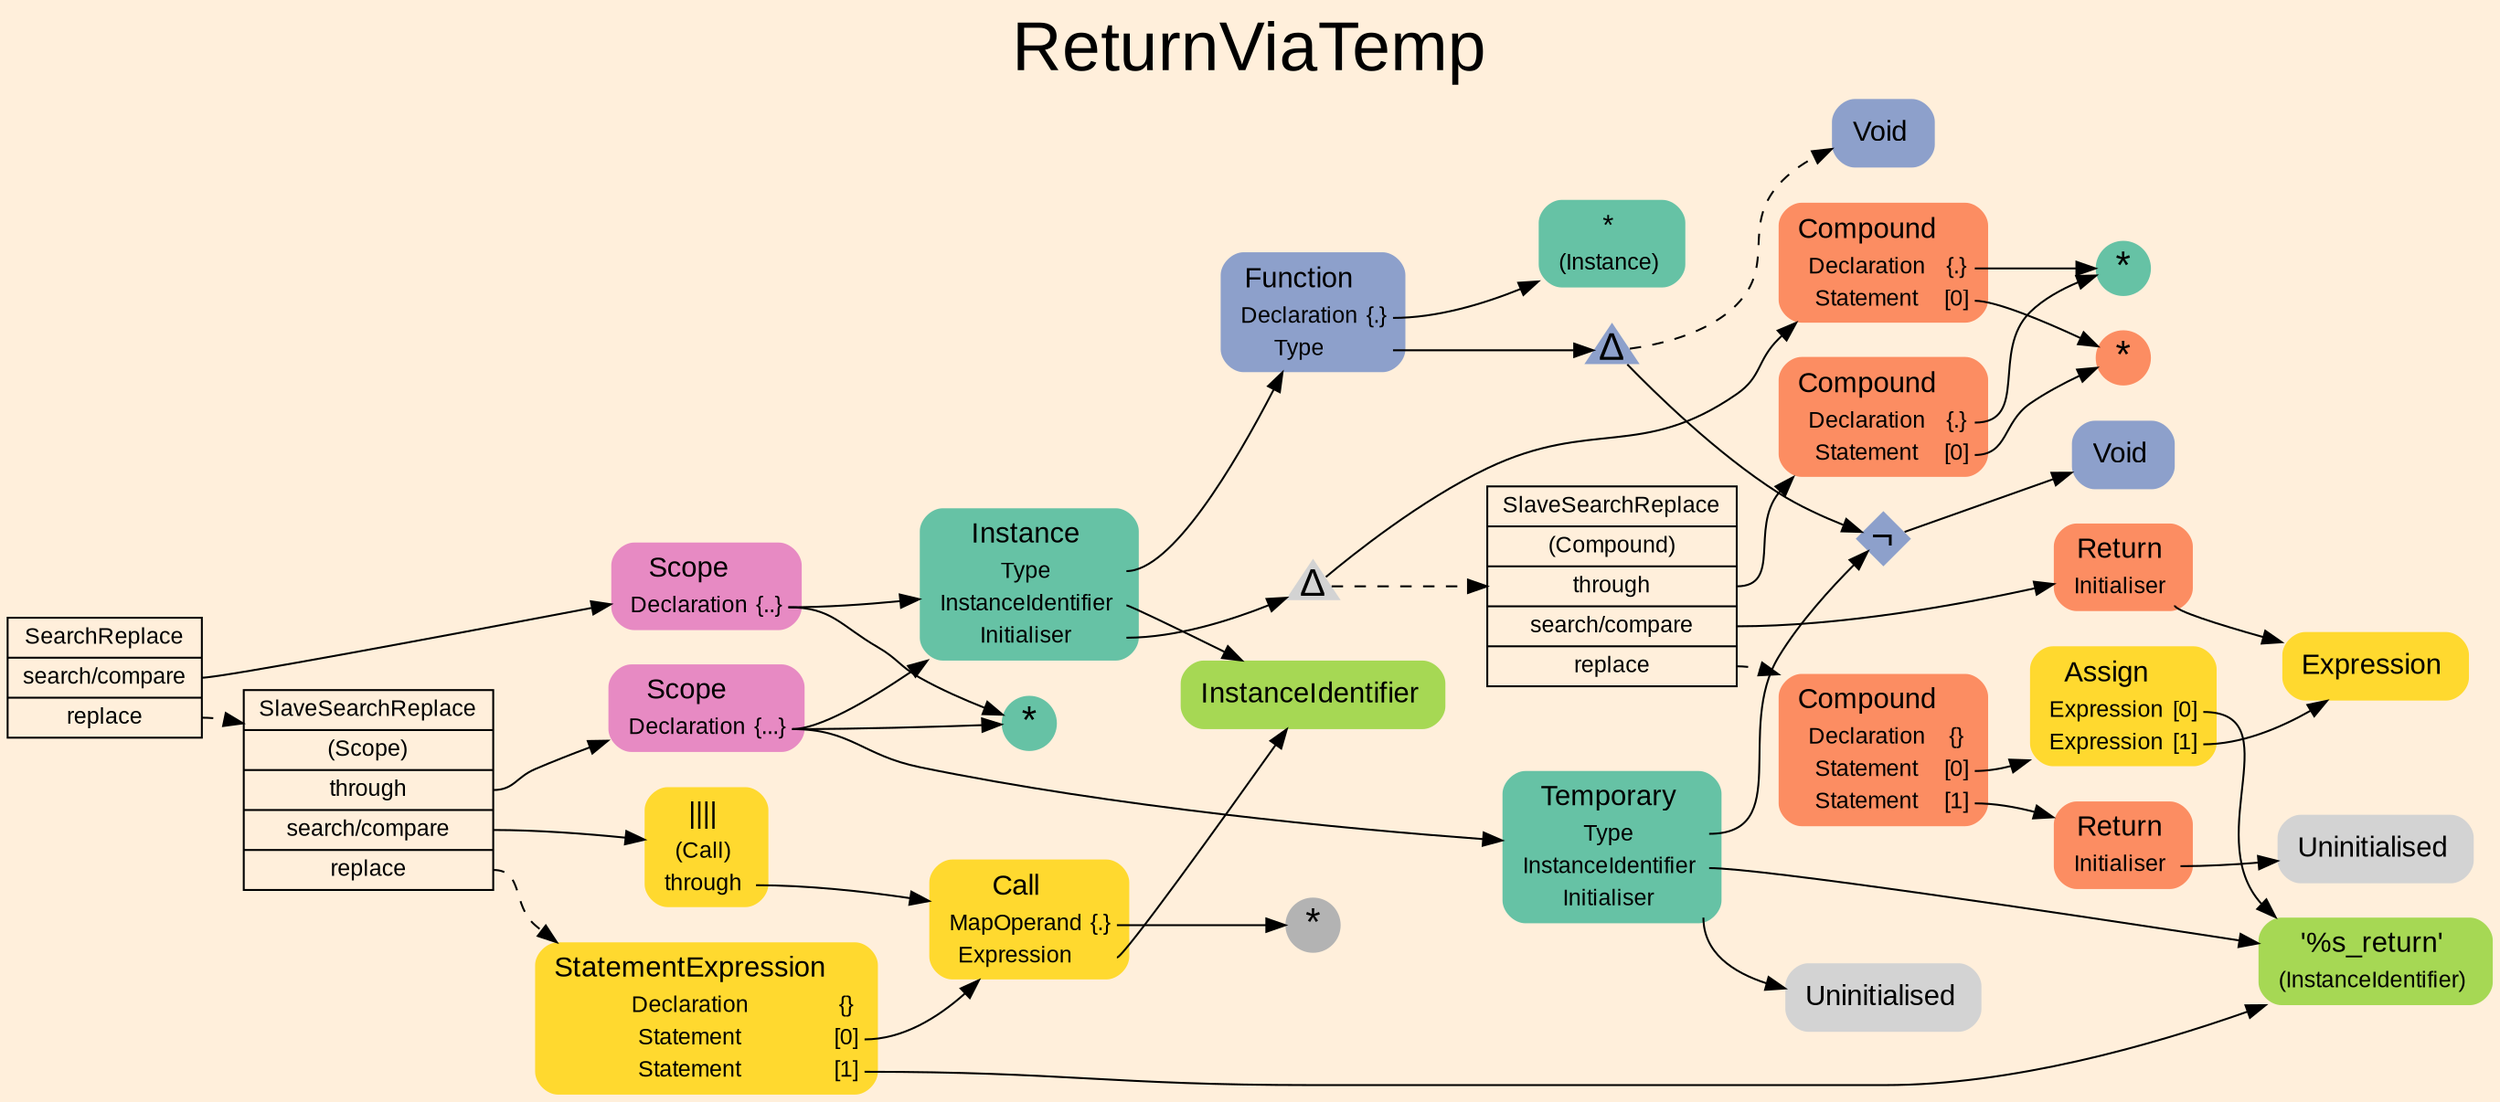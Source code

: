 digraph "ReturnViaTemp" {
label = "ReturnViaTemp"
labelloc = t
fontsize = "36"
graph [
    rankdir = "LR"
    ranksep = 0.3
    bgcolor = antiquewhite1
    color = black
    fontcolor = black
    fontname = "Arial"
];
node [
    fontname = "Arial"
];
edge [
    fontname = "Arial"
];

// -------------------- transformation figure --------------------
"CR#B-4-18" [
    // -------- block CR#B-4-18 ----------
    shape = "record"
    fillcolor = antiquewhite1
    label = "<fixed> SearchReplace | <port0> search/compare | <port1> replace"
    style = "filled"
    fontsize = "12"
    color = black
    fontcolor = black
];

"#B-2-342" [
    // -------- block #B-2-342 ----------
    shape = "plaintext"
    fillcolor = "/set28/4"
    label = <<TABLE BORDER="0" CELLBORDER="0" CELLSPACING="0">
     <TR><TD><FONT POINT-SIZE="15.0">Scope</FONT></TD><TD></TD></TR>
     <TR><TD>Declaration</TD><TD PORT="port0">{..}</TD></TR>
    </TABLE>>
    style = "rounded,filled"
    fontsize = "12"
];

"#B-2-345" [
    // -------- block #B-2-345 ----------
    shape = "circle"
    fillcolor = "/set28/1"
    label = <*>
    style = "filled"
    fontsize = "20"
    penwidth = 0.0
    fixedsize = true
    width = 0.4
    height = 0.4
];

"#B-2-344" [
    // -------- block #B-2-344 ----------
    shape = "plaintext"
    fillcolor = "/set28/1"
    label = <<TABLE BORDER="0" CELLBORDER="0" CELLSPACING="0">
     <TR><TD><FONT POINT-SIZE="15.0">Instance</FONT></TD><TD></TD></TR>
     <TR><TD>Type</TD><TD PORT="port0"></TD></TR>
     <TR><TD>InstanceIdentifier</TD><TD PORT="port1"></TD></TR>
     <TR><TD>Initialiser</TD><TD PORT="port2"></TD></TR>
    </TABLE>>
    style = "rounded,filled"
    fontsize = "12"
];

"#B-2-347" [
    // -------- block #B-2-347 ----------
    shape = "plaintext"
    fillcolor = "/set28/3"
    label = <<TABLE BORDER="0" CELLBORDER="0" CELLSPACING="0">
     <TR><TD><FONT POINT-SIZE="15.0">Function</FONT></TD><TD></TD></TR>
     <TR><TD>Declaration</TD><TD PORT="port0">{.}</TD></TR>
     <TR><TD>Type</TD><TD PORT="port1"></TD></TR>
    </TABLE>>
    style = "rounded,filled"
    fontsize = "12"
];

"#B-2-357" [
    // -------- block #B-2-357 ----------
    shape = "plaintext"
    fillcolor = "/set28/1"
    label = <<TABLE BORDER="0" CELLBORDER="0" CELLSPACING="0">
     <TR><TD><FONT POINT-SIZE="15.0">*</FONT></TD><TD></TD></TR>
     <TR><TD>(Instance)</TD><TD PORT="port0"></TD></TR>
    </TABLE>>
    style = "rounded,filled"
    fontsize = "12"
];

"#B-2-369" [
    // -------- block #B-2-369 ----------
    shape = "triangle"
    fillcolor = "/set28/3"
    label = <Δ>
    style = "filled"
    fontsize = "20"
    penwidth = 0.0
    fixedsize = true
    width = 0.4
    height = 0.4
];

"#B-2-348" [
    // -------- block #B-2-348 ----------
    shape = "diamond"
    fillcolor = "/set28/3"
    label = <¬>
    style = "filled"
    fontsize = "20"
    penwidth = 0.0
    fixedsize = true
    width = 0.4
    height = 0.4
];

"#B-2-349" [
    // -------- block #B-2-349 ----------
    shape = "plaintext"
    fillcolor = "/set28/3"
    label = <<TABLE BORDER="0" CELLBORDER="0" CELLSPACING="0">
     <TR><TD><FONT POINT-SIZE="15.0">Void</FONT></TD><TD></TD></TR>
    </TABLE>>
    style = "rounded,filled"
    fontsize = "12"
];

"#B-2-374" [
    // -------- block #B-2-374 ----------
    shape = "plaintext"
    fillcolor = "/set28/3"
    label = <<TABLE BORDER="0" CELLBORDER="0" CELLSPACING="0">
     <TR><TD><FONT POINT-SIZE="15.0">Void</FONT></TD><TD></TD></TR>
    </TABLE>>
    style = "rounded,filled"
    fontsize = "12"
];

"#B-2-355" [
    // -------- block #B-2-355 ----------
    shape = "plaintext"
    fillcolor = "/set28/5"
    label = <<TABLE BORDER="0" CELLBORDER="0" CELLSPACING="0">
     <TR><TD><FONT POINT-SIZE="15.0">InstanceIdentifier</FONT></TD><TD></TD></TR>
    </TABLE>>
    style = "rounded,filled"
    fontsize = "12"
];

"#B-2-370" [
    // -------- block #B-2-370 ----------
    shape = "triangle"
    label = <Δ>
    style = "filled"
    fontsize = "20"
    penwidth = 0.0
    fixedsize = true
    width = 0.4
    height = 0.4
];

"#B-2-350" [
    // -------- block #B-2-350 ----------
    shape = "plaintext"
    fillcolor = "/set28/2"
    label = <<TABLE BORDER="0" CELLBORDER="0" CELLSPACING="0">
     <TR><TD><FONT POINT-SIZE="15.0">Compound</FONT></TD><TD></TD></TR>
     <TR><TD>Declaration</TD><TD PORT="port0">{.}</TD></TR>
     <TR><TD>Statement</TD><TD PORT="port1">[0]</TD></TR>
    </TABLE>>
    style = "rounded,filled"
    fontsize = "12"
];

"#B-2-354" [
    // -------- block #B-2-354 ----------
    shape = "circle"
    fillcolor = "/set28/1"
    label = <*>
    style = "filled"
    fontsize = "20"
    penwidth = 0.0
    fixedsize = true
    width = 0.4
    height = 0.4
];

"#B-2-353" [
    // -------- block #B-2-353 ----------
    shape = "circle"
    fillcolor = "/set28/2"
    label = <*>
    style = "filled"
    fontsize = "20"
    penwidth = 0.0
    fixedsize = true
    width = 0.4
    height = 0.4
];

"#B-2-371" [
    // -------- block #B-2-371 ----------
    shape = "record"
    fillcolor = antiquewhite1
    label = "<fixed> SlaveSearchReplace | <port0> (Compound) | <port1> through | <port2> search/compare | <port3> replace"
    style = "filled"
    fontsize = "12"
    color = black
    fontcolor = black
];

"#B-2-351" [
    // -------- block #B-2-351 ----------
    shape = "plaintext"
    fillcolor = "/set28/2"
    label = <<TABLE BORDER="0" CELLBORDER="0" CELLSPACING="0">
     <TR><TD><FONT POINT-SIZE="15.0">Compound</FONT></TD><TD></TD></TR>
     <TR><TD>Declaration</TD><TD PORT="port0">{.}</TD></TR>
     <TR><TD>Statement</TD><TD PORT="port1">[0]</TD></TR>
    </TABLE>>
    style = "rounded,filled"
    fontsize = "12"
];

"#B-2-364" [
    // -------- block #B-2-364 ----------
    shape = "plaintext"
    fillcolor = "/set28/2"
    label = <<TABLE BORDER="0" CELLBORDER="0" CELLSPACING="0">
     <TR><TD><FONT POINT-SIZE="15.0">Return</FONT></TD><TD></TD></TR>
     <TR><TD>Initialiser</TD><TD PORT="port0"></TD></TR>
    </TABLE>>
    style = "rounded,filled"
    fontsize = "12"
];

"#B-2-366" [
    // -------- block #B-2-366 ----------
    shape = "plaintext"
    fillcolor = "/set28/6"
    label = <<TABLE BORDER="0" CELLBORDER="0" CELLSPACING="0">
     <TR><TD><FONT POINT-SIZE="15.0">Expression</FONT></TD><TD></TD></TR>
    </TABLE>>
    style = "rounded,filled"
    fontsize = "12"
];

"#B-2-352" [
    // -------- block #B-2-352 ----------
    shape = "plaintext"
    fillcolor = "/set28/2"
    label = <<TABLE BORDER="0" CELLBORDER="0" CELLSPACING="0">
     <TR><TD><FONT POINT-SIZE="15.0">Compound</FONT></TD><TD></TD></TR>
     <TR><TD>Declaration</TD><TD PORT="port0">{}</TD></TR>
     <TR><TD>Statement</TD><TD PORT="port1">[0]</TD></TR>
     <TR><TD>Statement</TD><TD PORT="port2">[1]</TD></TR>
    </TABLE>>
    style = "rounded,filled"
    fontsize = "12"
];

"#B-2-362" [
    // -------- block #B-2-362 ----------
    shape = "plaintext"
    fillcolor = "/set28/6"
    label = <<TABLE BORDER="0" CELLBORDER="0" CELLSPACING="0">
     <TR><TD><FONT POINT-SIZE="15.0">Assign</FONT></TD><TD></TD></TR>
     <TR><TD>Expression</TD><TD PORT="port0">[0]</TD></TR>
     <TR><TD>Expression</TD><TD PORT="port1">[1]</TD></TR>
    </TABLE>>
    style = "rounded,filled"
    fontsize = "12"
];

"#B-2-363" [
    // -------- block #B-2-363 ----------
    shape = "plaintext"
    fillcolor = "/set28/5"
    label = <<TABLE BORDER="0" CELLBORDER="0" CELLSPACING="0">
     <TR><TD><FONT POINT-SIZE="15.0">'%s_return'</FONT></TD><TD></TD></TR>
     <TR><TD>(InstanceIdentifier)</TD><TD PORT="port0"></TD></TR>
    </TABLE>>
    style = "rounded,filled"
    fontsize = "12"
];

"#B-2-365" [
    // -------- block #B-2-365 ----------
    shape = "plaintext"
    fillcolor = "/set28/2"
    label = <<TABLE BORDER="0" CELLBORDER="0" CELLSPACING="0">
     <TR><TD><FONT POINT-SIZE="15.0">Return</FONT></TD><TD></TD></TR>
     <TR><TD>Initialiser</TD><TD PORT="port0"></TD></TR>
    </TABLE>>
    style = "rounded,filled"
    fontsize = "12"
];

"#B-2-372" [
    // -------- block #B-2-372 ----------
    shape = "plaintext"
    label = <<TABLE BORDER="0" CELLBORDER="0" CELLSPACING="0">
     <TR><TD><FONT POINT-SIZE="15.0">Uninitialised</FONT></TD><TD></TD></TR>
    </TABLE>>
    style = "rounded,filled"
    fontsize = "12"
];

"#B-2-373" [
    // -------- block #B-2-373 ----------
    shape = "record"
    fillcolor = antiquewhite1
    label = "<fixed> SlaveSearchReplace | <port0> (Scope) | <port1> through | <port2> search/compare | <port3> replace"
    style = "filled"
    fontsize = "12"
    color = black
    fontcolor = black
];

"#B-2-343" [
    // -------- block #B-2-343 ----------
    shape = "plaintext"
    fillcolor = "/set28/4"
    label = <<TABLE BORDER="0" CELLBORDER="0" CELLSPACING="0">
     <TR><TD><FONT POINT-SIZE="15.0">Scope</FONT></TD><TD></TD></TR>
     <TR><TD>Declaration</TD><TD PORT="port0">{...}</TD></TR>
    </TABLE>>
    style = "rounded,filled"
    fontsize = "12"
];

"#B-2-360" [
    // -------- block #B-2-360 ----------
    shape = "plaintext"
    fillcolor = "/set28/1"
    label = <<TABLE BORDER="0" CELLBORDER="0" CELLSPACING="0">
     <TR><TD><FONT POINT-SIZE="15.0">Temporary</FONT></TD><TD></TD></TR>
     <TR><TD>Type</TD><TD PORT="port0"></TD></TR>
     <TR><TD>InstanceIdentifier</TD><TD PORT="port1"></TD></TR>
     <TR><TD>Initialiser</TD><TD PORT="port2"></TD></TR>
    </TABLE>>
    style = "rounded,filled"
    fontsize = "12"
];

"#B-2-375" [
    // -------- block #B-2-375 ----------
    shape = "plaintext"
    label = <<TABLE BORDER="0" CELLBORDER="0" CELLSPACING="0">
     <TR><TD><FONT POINT-SIZE="15.0">Uninitialised</FONT></TD><TD></TD></TR>
    </TABLE>>
    style = "rounded,filled"
    fontsize = "12"
];

"#B-2-368" [
    // -------- block #B-2-368 ----------
    shape = "plaintext"
    fillcolor = "/set28/6"
    label = <<TABLE BORDER="0" CELLBORDER="0" CELLSPACING="0">
     <TR><TD><FONT POINT-SIZE="15.0">||||</FONT></TD><TD></TD></TR>
     <TR><TD>(Call)</TD><TD PORT="port0"></TD></TR>
     <TR><TD>through</TD><TD PORT="port1"></TD></TR>
    </TABLE>>
    style = "rounded,filled"
    fontsize = "12"
];

"#B-2-358" [
    // -------- block #B-2-358 ----------
    shape = "plaintext"
    fillcolor = "/set28/6"
    label = <<TABLE BORDER="0" CELLBORDER="0" CELLSPACING="0">
     <TR><TD><FONT POINT-SIZE="15.0">Call</FONT></TD><TD></TD></TR>
     <TR><TD>MapOperand</TD><TD PORT="port0">{.}</TD></TR>
     <TR><TD>Expression</TD><TD PORT="port1"></TD></TR>
    </TABLE>>
    style = "rounded,filled"
    fontsize = "12"
];

"#B-2-359" [
    // -------- block #B-2-359 ----------
    shape = "circle"
    fillcolor = "/set28/8"
    label = <*>
    style = "filled"
    fontsize = "20"
    penwidth = 0.0
    fixedsize = true
    width = 0.4
    height = 0.4
];

"#B-2-367" [
    // -------- block #B-2-367 ----------
    shape = "plaintext"
    fillcolor = "/set28/6"
    label = <<TABLE BORDER="0" CELLBORDER="0" CELLSPACING="0">
     <TR><TD><FONT POINT-SIZE="15.0">StatementExpression</FONT></TD><TD></TD></TR>
     <TR><TD>Declaration</TD><TD PORT="port0">{}</TD></TR>
     <TR><TD>Statement</TD><TD PORT="port1">[0]</TD></TR>
     <TR><TD>Statement</TD><TD PORT="port2">[1]</TD></TR>
    </TABLE>>
    style = "rounded,filled"
    fontsize = "12"
];

"CR#B-4-18":port0 -> "#B-2-342" [
    color = black
    fontcolor = black
];

"CR#B-4-18":port1 -> "#B-2-373" [
    style="dashed"
    color = black
    fontcolor = black
];

"#B-2-342":port0 -> "#B-2-345" [
    color = black
    fontcolor = black
];

"#B-2-342":port0 -> "#B-2-344" [
    color = black
    fontcolor = black
];

"#B-2-344":port0 -> "#B-2-347" [
    color = black
    fontcolor = black
];

"#B-2-344":port1 -> "#B-2-355" [
    color = black
    fontcolor = black
];

"#B-2-344":port2 -> "#B-2-370" [
    color = black
    fontcolor = black
];

"#B-2-347":port0 -> "#B-2-357" [
    color = black
    fontcolor = black
];

"#B-2-347":port1 -> "#B-2-369" [
    color = black
    fontcolor = black
];

"#B-2-369" -> "#B-2-348" [
    color = black
    fontcolor = black
];

"#B-2-369" -> "#B-2-374" [
    style="dashed"
    color = black
    fontcolor = black
];

"#B-2-348" -> "#B-2-349" [
    color = black
    fontcolor = black
];

"#B-2-370" -> "#B-2-350" [
    color = black
    fontcolor = black
];

"#B-2-370" -> "#B-2-371" [
    style="dashed"
    color = black
    fontcolor = black
];

"#B-2-350":port0 -> "#B-2-354" [
    color = black
    fontcolor = black
];

"#B-2-350":port1 -> "#B-2-353" [
    color = black
    fontcolor = black
];

"#B-2-371":port1 -> "#B-2-351" [
    color = black
    fontcolor = black
];

"#B-2-371":port2 -> "#B-2-364" [
    color = black
    fontcolor = black
];

"#B-2-371":port3 -> "#B-2-352" [
    style="dashed"
    color = black
    fontcolor = black
];

"#B-2-351":port0 -> "#B-2-354" [
    color = black
    fontcolor = black
];

"#B-2-351":port1 -> "#B-2-353" [
    color = black
    fontcolor = black
];

"#B-2-364":port0 -> "#B-2-366" [
    color = black
    fontcolor = black
];

"#B-2-352":port1 -> "#B-2-362" [
    color = black
    fontcolor = black
];

"#B-2-352":port2 -> "#B-2-365" [
    color = black
    fontcolor = black
];

"#B-2-362":port0 -> "#B-2-363" [
    color = black
    fontcolor = black
];

"#B-2-362":port1 -> "#B-2-366" [
    color = black
    fontcolor = black
];

"#B-2-365":port0 -> "#B-2-372" [
    color = black
    fontcolor = black
];

"#B-2-373":port1 -> "#B-2-343" [
    color = black
    fontcolor = black
];

"#B-2-373":port2 -> "#B-2-368" [
    color = black
    fontcolor = black
];

"#B-2-373":port3 -> "#B-2-367" [
    style="dashed"
    color = black
    fontcolor = black
];

"#B-2-343":port0 -> "#B-2-345" [
    color = black
    fontcolor = black
];

"#B-2-343":port0 -> "#B-2-344" [
    color = black
    fontcolor = black
];

"#B-2-343":port0 -> "#B-2-360" [
    color = black
    fontcolor = black
];

"#B-2-360":port0 -> "#B-2-348" [
    color = black
    fontcolor = black
];

"#B-2-360":port1 -> "#B-2-363" [
    color = black
    fontcolor = black
];

"#B-2-360":port2 -> "#B-2-375" [
    color = black
    fontcolor = black
];

"#B-2-368":port1 -> "#B-2-358" [
    color = black
    fontcolor = black
];

"#B-2-358":port0 -> "#B-2-359" [
    color = black
    fontcolor = black
];

"#B-2-358":port1 -> "#B-2-355" [
    color = black
    fontcolor = black
];

"#B-2-367":port1 -> "#B-2-358" [
    color = black
    fontcolor = black
];

"#B-2-367":port2 -> "#B-2-363" [
    color = black
    fontcolor = black
];


}
